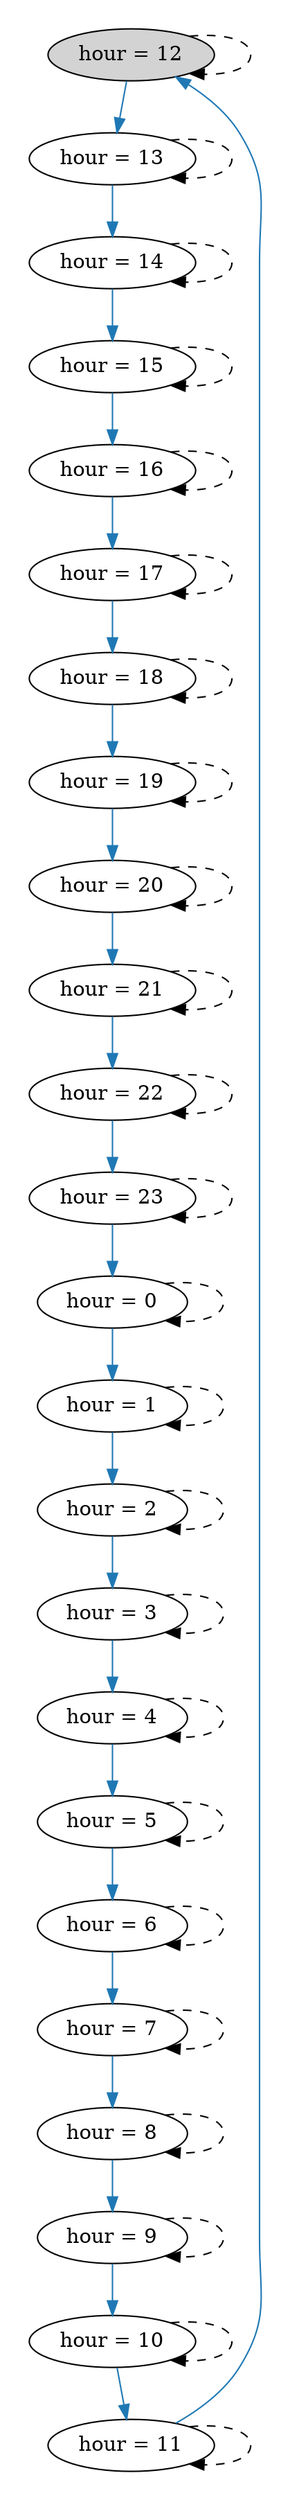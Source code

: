 strict digraph DiskGraph {
edge [colorscheme="paired12"]
nodesep=0.35;
subgraph cluster_graph {
color="white";
-5705927899077746246 [label="hour = 12",style = filled]
-5705927899077746246 -> -5789673788586330984 [label="",color="2",fontcolor="2"];
-5789673788586330984 [label="hour = 13"];
-5705927899077746246 -> -5705927899077746246 [style="dashed"];
-5789673788586330984 -> -8197274898639827970 [label="",color="2",fontcolor="2"];
-8197274898639827970 [label="hour = 14"];
-5789673788586330984 -> -5789673788586330984 [style="dashed"];
-8197274898639827970 -> -7977027799610695972 [label="",color="2",fontcolor="2"];
-7977027799610695972 [label="hour = 15"];
-8197274898639827970 -> -8197274898639827970 [style="dashed"];
-7977027799610695972 -> 1405749549992832075 [label="",color="2",fontcolor="2"];
1405749549992832075 [label="hour = 16"];
-7977027799610695972 -> -7977027799610695972 [style="dashed"];
1405749549992832075 -> 933568210474498409 [label="",color="2",fontcolor="2"];
933568210474498409 [label="hour = 17"];
1405749549992832075 -> 1405749549992832075 [style="dashed"];
933568210474498409 -> 3273884808452687375 [label="",color="2",fontcolor="2"];
3273884808452687375 [label="hour = 18"];
933568210474498409 -> 933568210474498409 [style="dashed"];
3273884808452687375 -> 3610099580304085805 [label="",color="2",fontcolor="2"];
3610099580304085805 [label="hour = 19"];
3273884808452687375 -> 3273884808452687375 [style="dashed"];
3610099580304085805 -> 7951126634008459459 [label="",color="2",fontcolor="2"];
7951126634008459459 [label="hour = 20"];
3610099580304085805 -> 3610099580304085805 [style="dashed"];
7951126634008459459 -> 8155624304187911649 [label="",color="2",fontcolor="2"];
8155624304187911649 [label="hour = 21"];
7951126634008459459 -> 7951126634008459459 [style="dashed"];
8155624304187911649 -> 5815561830715265671 [label="",color="2",fontcolor="2"];
5815561830715265671 [label="hour = 22"];
8155624304187911649 -> 8155624304187911649 [style="dashed"];
5815561830715265671 -> 5747591754308880293 [label="",color="2",fontcolor="2"];
5747591754308880293 [label="hour = 23"];
5815561830715265671 -> 5815561830715265671 [style="dashed"];
5747591754308880293 -> 3944597054033370146 [label="",color="2",fontcolor="2"];
3944597054033370146 [label="hour = 0"];
5747591754308880293 -> 5747591754308880293 [style="dashed"];
3944597054033370146 -> 3010810887430146304 [label="",color="2",fontcolor="2"];
3010810887430146304 [label="hour = 1"];
3944597054033370146 -> 3944597054033370146 [style="dashed"];
3010810887430146304 -> 599844309605561958 [label="",color="2",fontcolor="2"];
599844309605561958 [label="hour = 2"];
3010810887430146304 -> 3010810887430146304 [style="dashed"];
599844309605561958 -> 1667908198574924612 [label="",color="2",fontcolor="2"];
1667908198574924612 [label="hour = 3"];
599844309605561958 -> 599844309605561958 [style="dashed"];
1667908198574924612 -> 5432515774670588074 [label="",color="2",fontcolor="2"];
5432515774670588074 [label="hour = 4"];
1667908198574924612 -> 1667908198574924612 [style="dashed"];
5432515774670588074 -> 6058087807990324616 [label="",color="2",fontcolor="2"];
6058087807990324616 [label="hour = 5"];
5432515774670588074 -> 5432515774670588074 [style="dashed"];
6058087807990324616 -> 8469363760745702126 [label="",color="2",fontcolor="2"];
8469363760745702126 [label="hour = 6"];
6058087807990324616 -> 6058087807990324616 [style="dashed"];
8469363760745702126 -> 7710078879389546444 [label="",color="2",fontcolor="2"];
7710078879389546444 [label="hour = 7"];
8469363760745702126 -> 8469363760745702126 [style="dashed"];
7710078879389546444 -> -3672031828149095118 [label="",color="2",fontcolor="2"];
-3672031828149095118 [label="hour = 8"];
7710078879389546444 -> 7710078879389546444 [style="dashed"];
-3672031828149095118 -> -3279508855944404976 [label="",color="2",fontcolor="2"];
-3279508855944404976 [label="hour = 9"];
-3672031828149095118 -> -3672031828149095118 [style="dashed"];
-3279508855944404976 -> -871649223138041994 [label="",color="2",fontcolor="2"];
-871649223138041994 [label="hour = 10"];
-3279508855944404976 -> -3279508855944404976 [style="dashed"];
-871649223138041994 -> -1400112379294021036 [label="",color="2",fontcolor="2"];
-1400112379294021036 [label="hour = 11"];
-871649223138041994 -> -871649223138041994 [style="dashed"];
-1400112379294021036 -> -5705927899077746246 [label="",color="2",fontcolor="2"];
-1400112379294021036 -> -1400112379294021036 [style="dashed"];
{rank = same; -5705927899077746246;}
{rank = same; -5789673788586330984;}
{rank = same; -8197274898639827970;}
{rank = same; -7977027799610695972;}
{rank = same; 1405749549992832075;}
{rank = same; 933568210474498409;}
{rank = same; 3273884808452687375;}
{rank = same; 3610099580304085805;}
{rank = same; 7951126634008459459;}
{rank = same; 8155624304187911649;}
{rank = same; 5815561830715265671;}
{rank = same; 5747591754308880293;}
{rank = same; 3944597054033370146;}
{rank = same; 3010810887430146304;}
{rank = same; 599844309605561958;}
{rank = same; 1667908198574924612;}
{rank = same; 5432515774670588074;}
{rank = same; 6058087807990324616;}
{rank = same; 8469363760745702126;}
{rank = same; 7710078879389546444;}
{rank = same; -3672031828149095118;}
{rank = same; -3279508855944404976;}
{rank = same; -871649223138041994;}
{rank = same; -1400112379294021036;}
}
}